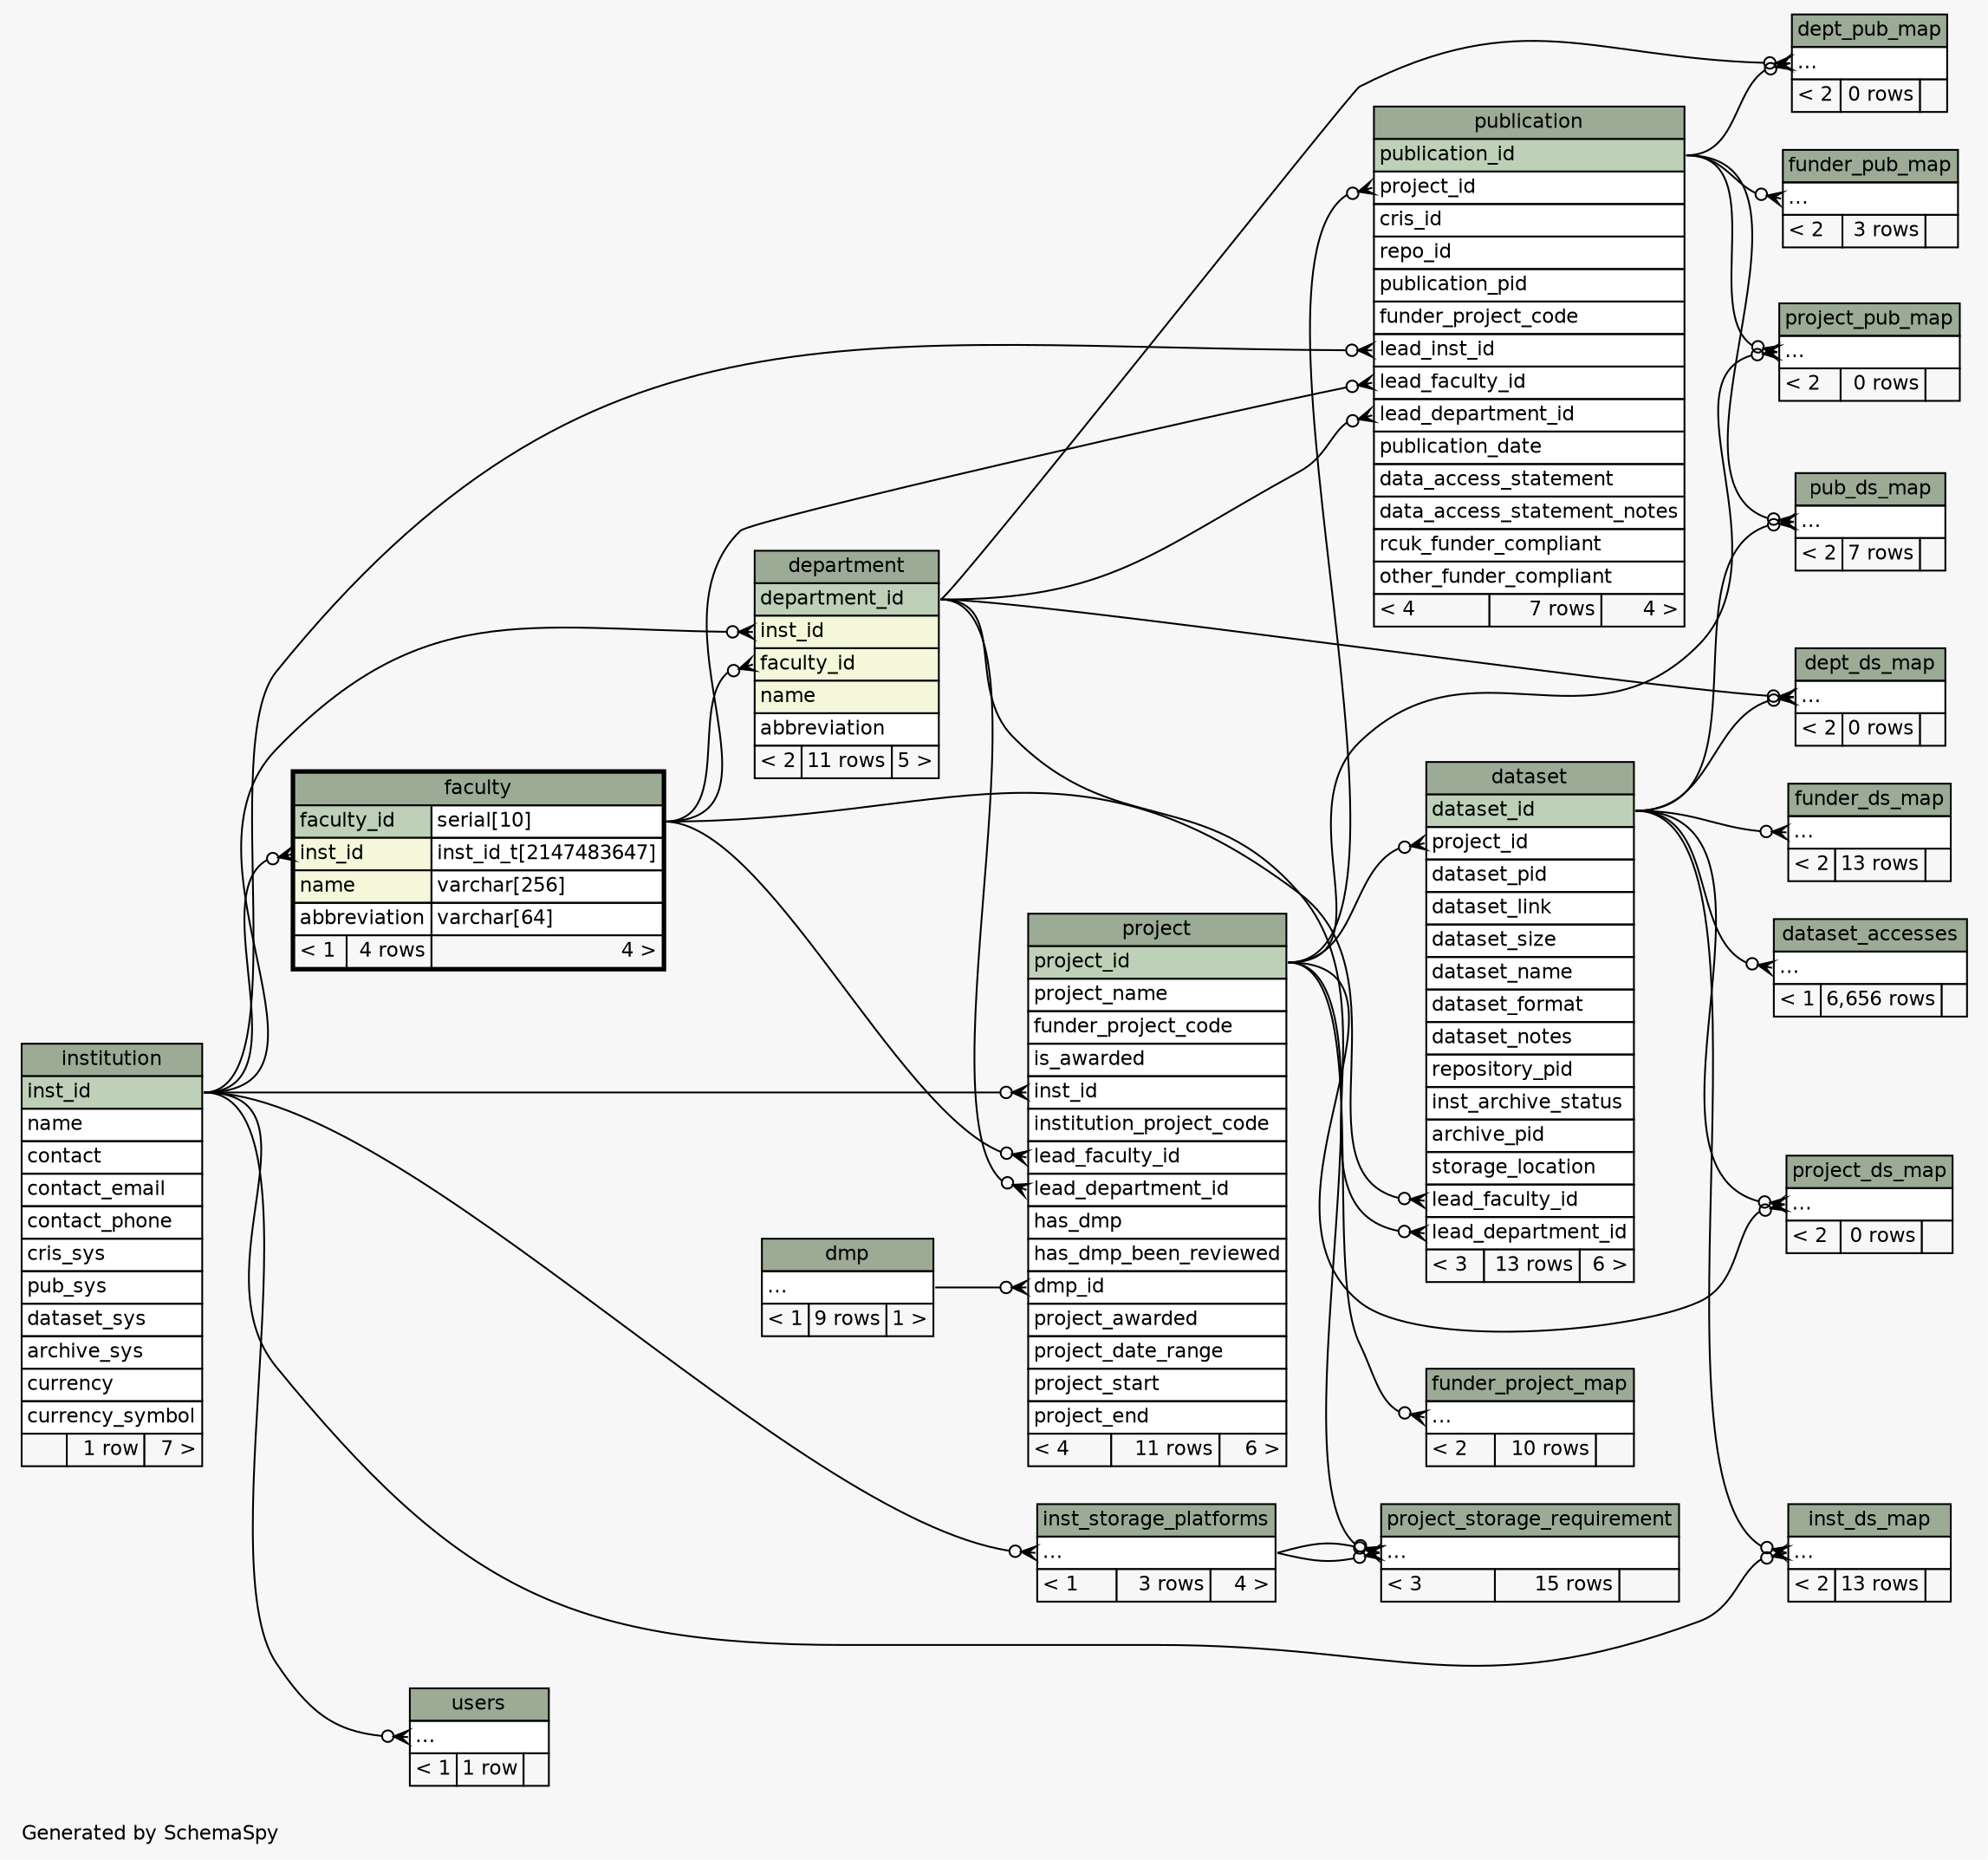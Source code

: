 // dot 2.36.0 on Linux 3.13.0-62-generic
// SchemaSpy rev 590
digraph "twoDegreesRelationshipsDiagram" {
  graph [
    rankdir="RL"
    bgcolor="#f7f7f7"
    label="\nGenerated by SchemaSpy"
    labeljust="l"
    nodesep="0.18"
    ranksep="0.46"
    fontname="Helvetica"
    fontsize="11"
  ];
  node [
    fontname="Helvetica"
    fontsize="11"
    shape="plaintext"
  ];
  edge [
    arrowsize="0.8"
  ];
  "dataset":"lead_department_id":w -> "department":"department_id":e [arrowhead=none dir=back arrowtail=crowodot];
  "dataset":"lead_faculty_id":w -> "faculty":"faculty_id.type":e [arrowhead=none dir=back arrowtail=crowodot];
  "dataset":"project_id":w -> "project":"project_id":e [arrowhead=none dir=back arrowtail=crowodot];
  "dataset_accesses":"elipses":w -> "dataset":"dataset_id":e [arrowhead=none dir=back arrowtail=crowodot];
  "department":"faculty_id":w -> "faculty":"faculty_id.type":e [arrowhead=none dir=back arrowtail=crowodot];
  "department":"inst_id":w -> "institution":"inst_id":e [arrowhead=none dir=back arrowtail=crowodot];
  "dept_ds_map":"elipses":w -> "dataset":"dataset_id":e [arrowhead=none dir=back arrowtail=crowodot];
  "dept_ds_map":"elipses":w -> "department":"department_id":e [arrowhead=none dir=back arrowtail=crowodot];
  "dept_pub_map":"elipses":w -> "department":"department_id":e [arrowhead=none dir=back arrowtail=crowodot];
  "dept_pub_map":"elipses":w -> "publication":"publication_id":e [arrowhead=none dir=back arrowtail=crowodot];
  "faculty":"inst_id":w -> "institution":"inst_id":e [arrowhead=none dir=back arrowtail=crowodot];
  "funder_ds_map":"elipses":w -> "dataset":"dataset_id":e [arrowhead=none dir=back arrowtail=crowodot];
  "funder_project_map":"elipses":w -> "project":"project_id":e [arrowhead=none dir=back arrowtail=crowodot];
  "funder_pub_map":"elipses":w -> "publication":"publication_id":e [arrowhead=none dir=back arrowtail=crowodot];
  "inst_ds_map":"elipses":w -> "dataset":"dataset_id":e [arrowhead=none dir=back arrowtail=crowodot];
  "inst_ds_map":"elipses":w -> "institution":"inst_id":e [arrowhead=none dir=back arrowtail=crowodot];
  "inst_storage_platforms":"elipses":w -> "institution":"inst_id":e [arrowhead=none dir=back arrowtail=crowodot];
  "project":"dmp_id":w -> "dmp":"elipses":e [arrowhead=none dir=back arrowtail=crowodot];
  "project":"inst_id":w -> "institution":"inst_id":e [arrowhead=none dir=back arrowtail=crowodot];
  "project":"lead_department_id":w -> "department":"department_id":e [arrowhead=none dir=back arrowtail=crowodot];
  "project":"lead_faculty_id":w -> "faculty":"faculty_id.type":e [arrowhead=none dir=back arrowtail=crowodot];
  "project_ds_map":"elipses":w -> "dataset":"dataset_id":e [arrowhead=none dir=back arrowtail=crowodot];
  "project_ds_map":"elipses":w -> "project":"project_id":e [arrowhead=none dir=back arrowtail=crowodot];
  "project_pub_map":"elipses":w -> "project":"project_id":e [arrowhead=none dir=back arrowtail=crowodot];
  "project_pub_map":"elipses":w -> "publication":"publication_id":e [arrowhead=none dir=back arrowtail=crowodot];
  "project_storage_requirement":"elipses":w -> "inst_storage_platforms":"elipses":e [arrowhead=none dir=back arrowtail=crowodot];
  "project_storage_requirement":"elipses":w -> "inst_storage_platforms":"elipses":e [arrowhead=none dir=back arrowtail=crowodot];
  "project_storage_requirement":"elipses":w -> "project":"project_id":e [arrowhead=none dir=back arrowtail=crowodot];
  "pub_ds_map":"elipses":w -> "dataset":"dataset_id":e [arrowhead=none dir=back arrowtail=crowodot];
  "pub_ds_map":"elipses":w -> "publication":"publication_id":e [arrowhead=none dir=back arrowtail=crowodot];
  "publication":"lead_department_id":w -> "department":"department_id":e [arrowhead=none dir=back arrowtail=crowodot];
  "publication":"lead_faculty_id":w -> "faculty":"faculty_id.type":e [arrowhead=none dir=back arrowtail=crowodot];
  "publication":"lead_inst_id":w -> "institution":"inst_id":e [arrowhead=none dir=back arrowtail=crowodot];
  "publication":"project_id":w -> "project":"project_id":e [arrowhead=none dir=back arrowtail=crowodot];
  "users":"elipses":w -> "institution":"inst_id":e [arrowhead=none dir=back arrowtail=crowodot];
  "dataset" [
    label=<
    <TABLE BORDER="0" CELLBORDER="1" CELLSPACING="0" BGCOLOR="#ffffff">
      <TR><TD COLSPAN="3" BGCOLOR="#9bab96" ALIGN="CENTER">dataset</TD></TR>
      <TR><TD PORT="dataset_id" COLSPAN="3" BGCOLOR="#bed1b8" ALIGN="LEFT">dataset_id</TD></TR>
      <TR><TD PORT="project_id" COLSPAN="3" ALIGN="LEFT">project_id</TD></TR>
      <TR><TD PORT="dataset_pid" COLSPAN="3" ALIGN="LEFT">dataset_pid</TD></TR>
      <TR><TD PORT="dataset_link" COLSPAN="3" ALIGN="LEFT">dataset_link</TD></TR>
      <TR><TD PORT="dataset_size" COLSPAN="3" ALIGN="LEFT">dataset_size</TD></TR>
      <TR><TD PORT="dataset_name" COLSPAN="3" ALIGN="LEFT">dataset_name</TD></TR>
      <TR><TD PORT="dataset_format" COLSPAN="3" ALIGN="LEFT">dataset_format</TD></TR>
      <TR><TD PORT="dataset_notes" COLSPAN="3" ALIGN="LEFT">dataset_notes</TD></TR>
      <TR><TD PORT="repository_pid" COLSPAN="3" ALIGN="LEFT">repository_pid</TD></TR>
      <TR><TD PORT="inst_archive_status" COLSPAN="3" ALIGN="LEFT">inst_archive_status</TD></TR>
      <TR><TD PORT="archive_pid" COLSPAN="3" ALIGN="LEFT">archive_pid</TD></TR>
      <TR><TD PORT="storage_location" COLSPAN="3" ALIGN="LEFT">storage_location</TD></TR>
      <TR><TD PORT="lead_faculty_id" COLSPAN="3" ALIGN="LEFT">lead_faculty_id</TD></TR>
      <TR><TD PORT="lead_department_id" COLSPAN="3" ALIGN="LEFT">lead_department_id</TD></TR>
      <TR><TD ALIGN="LEFT" BGCOLOR="#f7f7f7">&lt; 3</TD><TD ALIGN="RIGHT" BGCOLOR="#f7f7f7">13 rows</TD><TD ALIGN="RIGHT" BGCOLOR="#f7f7f7">6 &gt;</TD></TR>
    </TABLE>>
    URL="dataset.html"
    tooltip="dataset"
  ];
  "dataset_accesses" [
    label=<
    <TABLE BORDER="0" CELLBORDER="1" CELLSPACING="0" BGCOLOR="#ffffff">
      <TR><TD COLSPAN="3" BGCOLOR="#9bab96" ALIGN="CENTER">dataset_accesses</TD></TR>
      <TR><TD PORT="elipses" COLSPAN="3" ALIGN="LEFT">...</TD></TR>
      <TR><TD ALIGN="LEFT" BGCOLOR="#f7f7f7">&lt; 1</TD><TD ALIGN="RIGHT" BGCOLOR="#f7f7f7">6,656 rows</TD><TD ALIGN="RIGHT" BGCOLOR="#f7f7f7">  </TD></TR>
    </TABLE>>
    URL="dataset_accesses.html"
    tooltip="dataset_accesses"
  ];
  "department" [
    label=<
    <TABLE BORDER="0" CELLBORDER="1" CELLSPACING="0" BGCOLOR="#ffffff">
      <TR><TD COLSPAN="3" BGCOLOR="#9bab96" ALIGN="CENTER">department</TD></TR>
      <TR><TD PORT="department_id" COLSPAN="3" BGCOLOR="#bed1b8" ALIGN="LEFT">department_id</TD></TR>
      <TR><TD PORT="inst_id" COLSPAN="3" BGCOLOR="#f4f7da" ALIGN="LEFT">inst_id</TD></TR>
      <TR><TD PORT="faculty_id" COLSPAN="3" BGCOLOR="#f4f7da" ALIGN="LEFT">faculty_id</TD></TR>
      <TR><TD PORT="name" COLSPAN="3" BGCOLOR="#f4f7da" ALIGN="LEFT">name</TD></TR>
      <TR><TD PORT="abbreviation" COLSPAN="3" ALIGN="LEFT">abbreviation</TD></TR>
      <TR><TD ALIGN="LEFT" BGCOLOR="#f7f7f7">&lt; 2</TD><TD ALIGN="RIGHT" BGCOLOR="#f7f7f7">11 rows</TD><TD ALIGN="RIGHT" BGCOLOR="#f7f7f7">5 &gt;</TD></TR>
    </TABLE>>
    URL="department.html"
    tooltip="department"
  ];
  "dept_ds_map" [
    label=<
    <TABLE BORDER="0" CELLBORDER="1" CELLSPACING="0" BGCOLOR="#ffffff">
      <TR><TD COLSPAN="3" BGCOLOR="#9bab96" ALIGN="CENTER">dept_ds_map</TD></TR>
      <TR><TD PORT="elipses" COLSPAN="3" ALIGN="LEFT">...</TD></TR>
      <TR><TD ALIGN="LEFT" BGCOLOR="#f7f7f7">&lt; 2</TD><TD ALIGN="RIGHT" BGCOLOR="#f7f7f7">0 rows</TD><TD ALIGN="RIGHT" BGCOLOR="#f7f7f7">  </TD></TR>
    </TABLE>>
    URL="dept_ds_map.html"
    tooltip="dept_ds_map"
  ];
  "dept_pub_map" [
    label=<
    <TABLE BORDER="0" CELLBORDER="1" CELLSPACING="0" BGCOLOR="#ffffff">
      <TR><TD COLSPAN="3" BGCOLOR="#9bab96" ALIGN="CENTER">dept_pub_map</TD></TR>
      <TR><TD PORT="elipses" COLSPAN="3" ALIGN="LEFT">...</TD></TR>
      <TR><TD ALIGN="LEFT" BGCOLOR="#f7f7f7">&lt; 2</TD><TD ALIGN="RIGHT" BGCOLOR="#f7f7f7">0 rows</TD><TD ALIGN="RIGHT" BGCOLOR="#f7f7f7">  </TD></TR>
    </TABLE>>
    URL="dept_pub_map.html"
    tooltip="dept_pub_map"
  ];
  "dmp" [
    label=<
    <TABLE BORDER="0" CELLBORDER="1" CELLSPACING="0" BGCOLOR="#ffffff">
      <TR><TD COLSPAN="3" BGCOLOR="#9bab96" ALIGN="CENTER">dmp</TD></TR>
      <TR><TD PORT="elipses" COLSPAN="3" ALIGN="LEFT">...</TD></TR>
      <TR><TD ALIGN="LEFT" BGCOLOR="#f7f7f7">&lt; 1</TD><TD ALIGN="RIGHT" BGCOLOR="#f7f7f7">9 rows</TD><TD ALIGN="RIGHT" BGCOLOR="#f7f7f7">1 &gt;</TD></TR>
    </TABLE>>
    URL="dmp.html"
    tooltip="dmp"
  ];
  "faculty" [
    label=<
    <TABLE BORDER="2" CELLBORDER="1" CELLSPACING="0" BGCOLOR="#ffffff">
      <TR><TD COLSPAN="3" BGCOLOR="#9bab96" ALIGN="CENTER">faculty</TD></TR>
      <TR><TD PORT="faculty_id" COLSPAN="2" BGCOLOR="#bed1b8" ALIGN="LEFT">faculty_id</TD><TD PORT="faculty_id.type" ALIGN="LEFT">serial[10]</TD></TR>
      <TR><TD PORT="inst_id" COLSPAN="2" BGCOLOR="#f4f7da" ALIGN="LEFT">inst_id</TD><TD PORT="inst_id.type" ALIGN="LEFT">inst_id_t[2147483647]</TD></TR>
      <TR><TD PORT="name" COLSPAN="2" BGCOLOR="#f4f7da" ALIGN="LEFT">name</TD><TD PORT="name.type" ALIGN="LEFT">varchar[256]</TD></TR>
      <TR><TD PORT="abbreviation" COLSPAN="2" ALIGN="LEFT">abbreviation</TD><TD PORT="abbreviation.type" ALIGN="LEFT">varchar[64]</TD></TR>
      <TR><TD ALIGN="LEFT" BGCOLOR="#f7f7f7">&lt; 1</TD><TD ALIGN="RIGHT" BGCOLOR="#f7f7f7">4 rows</TD><TD ALIGN="RIGHT" BGCOLOR="#f7f7f7">4 &gt;</TD></TR>
    </TABLE>>
    URL="faculty.html"
    tooltip="faculty"
  ];
  "funder_ds_map" [
    label=<
    <TABLE BORDER="0" CELLBORDER="1" CELLSPACING="0" BGCOLOR="#ffffff">
      <TR><TD COLSPAN="3" BGCOLOR="#9bab96" ALIGN="CENTER">funder_ds_map</TD></TR>
      <TR><TD PORT="elipses" COLSPAN="3" ALIGN="LEFT">...</TD></TR>
      <TR><TD ALIGN="LEFT" BGCOLOR="#f7f7f7">&lt; 2</TD><TD ALIGN="RIGHT" BGCOLOR="#f7f7f7">13 rows</TD><TD ALIGN="RIGHT" BGCOLOR="#f7f7f7">  </TD></TR>
    </TABLE>>
    URL="funder_ds_map.html"
    tooltip="funder_ds_map"
  ];
  "funder_project_map" [
    label=<
    <TABLE BORDER="0" CELLBORDER="1" CELLSPACING="0" BGCOLOR="#ffffff">
      <TR><TD COLSPAN="3" BGCOLOR="#9bab96" ALIGN="CENTER">funder_project_map</TD></TR>
      <TR><TD PORT="elipses" COLSPAN="3" ALIGN="LEFT">...</TD></TR>
      <TR><TD ALIGN="LEFT" BGCOLOR="#f7f7f7">&lt; 2</TD><TD ALIGN="RIGHT" BGCOLOR="#f7f7f7">10 rows</TD><TD ALIGN="RIGHT" BGCOLOR="#f7f7f7">  </TD></TR>
    </TABLE>>
    URL="funder_project_map.html"
    tooltip="funder_project_map"
  ];
  "funder_pub_map" [
    label=<
    <TABLE BORDER="0" CELLBORDER="1" CELLSPACING="0" BGCOLOR="#ffffff">
      <TR><TD COLSPAN="3" BGCOLOR="#9bab96" ALIGN="CENTER">funder_pub_map</TD></TR>
      <TR><TD PORT="elipses" COLSPAN="3" ALIGN="LEFT">...</TD></TR>
      <TR><TD ALIGN="LEFT" BGCOLOR="#f7f7f7">&lt; 2</TD><TD ALIGN="RIGHT" BGCOLOR="#f7f7f7">3 rows</TD><TD ALIGN="RIGHT" BGCOLOR="#f7f7f7">  </TD></TR>
    </TABLE>>
    URL="funder_pub_map.html"
    tooltip="funder_pub_map"
  ];
  "inst_ds_map" [
    label=<
    <TABLE BORDER="0" CELLBORDER="1" CELLSPACING="0" BGCOLOR="#ffffff">
      <TR><TD COLSPAN="3" BGCOLOR="#9bab96" ALIGN="CENTER">inst_ds_map</TD></TR>
      <TR><TD PORT="elipses" COLSPAN="3" ALIGN="LEFT">...</TD></TR>
      <TR><TD ALIGN="LEFT" BGCOLOR="#f7f7f7">&lt; 2</TD><TD ALIGN="RIGHT" BGCOLOR="#f7f7f7">13 rows</TD><TD ALIGN="RIGHT" BGCOLOR="#f7f7f7">  </TD></TR>
    </TABLE>>
    URL="inst_ds_map.html"
    tooltip="inst_ds_map"
  ];
  "inst_storage_platforms" [
    label=<
    <TABLE BORDER="0" CELLBORDER="1" CELLSPACING="0" BGCOLOR="#ffffff">
      <TR><TD COLSPAN="3" BGCOLOR="#9bab96" ALIGN="CENTER">inst_storage_platforms</TD></TR>
      <TR><TD PORT="elipses" COLSPAN="3" ALIGN="LEFT">...</TD></TR>
      <TR><TD ALIGN="LEFT" BGCOLOR="#f7f7f7">&lt; 1</TD><TD ALIGN="RIGHT" BGCOLOR="#f7f7f7">3 rows</TD><TD ALIGN="RIGHT" BGCOLOR="#f7f7f7">4 &gt;</TD></TR>
    </TABLE>>
    URL="inst_storage_platforms.html"
    tooltip="inst_storage_platforms"
  ];
  "institution" [
    label=<
    <TABLE BORDER="0" CELLBORDER="1" CELLSPACING="0" BGCOLOR="#ffffff">
      <TR><TD COLSPAN="3" BGCOLOR="#9bab96" ALIGN="CENTER">institution</TD></TR>
      <TR><TD PORT="inst_id" COLSPAN="3" BGCOLOR="#bed1b8" ALIGN="LEFT">inst_id</TD></TR>
      <TR><TD PORT="name" COLSPAN="3" ALIGN="LEFT">name</TD></TR>
      <TR><TD PORT="contact" COLSPAN="3" ALIGN="LEFT">contact</TD></TR>
      <TR><TD PORT="contact_email" COLSPAN="3" ALIGN="LEFT">contact_email</TD></TR>
      <TR><TD PORT="contact_phone" COLSPAN="3" ALIGN="LEFT">contact_phone</TD></TR>
      <TR><TD PORT="cris_sys" COLSPAN="3" ALIGN="LEFT">cris_sys</TD></TR>
      <TR><TD PORT="pub_sys" COLSPAN="3" ALIGN="LEFT">pub_sys</TD></TR>
      <TR><TD PORT="dataset_sys" COLSPAN="3" ALIGN="LEFT">dataset_sys</TD></TR>
      <TR><TD PORT="archive_sys" COLSPAN="3" ALIGN="LEFT">archive_sys</TD></TR>
      <TR><TD PORT="currency" COLSPAN="3" ALIGN="LEFT">currency</TD></TR>
      <TR><TD PORT="currency_symbol" COLSPAN="3" ALIGN="LEFT">currency_symbol</TD></TR>
      <TR><TD ALIGN="LEFT" BGCOLOR="#f7f7f7">  </TD><TD ALIGN="RIGHT" BGCOLOR="#f7f7f7">1 row</TD><TD ALIGN="RIGHT" BGCOLOR="#f7f7f7">7 &gt;</TD></TR>
    </TABLE>>
    URL="institution.html"
    tooltip="institution"
  ];
  "project" [
    label=<
    <TABLE BORDER="0" CELLBORDER="1" CELLSPACING="0" BGCOLOR="#ffffff">
      <TR><TD COLSPAN="3" BGCOLOR="#9bab96" ALIGN="CENTER">project</TD></TR>
      <TR><TD PORT="project_id" COLSPAN="3" BGCOLOR="#bed1b8" ALIGN="LEFT">project_id</TD></TR>
      <TR><TD PORT="project_name" COLSPAN="3" ALIGN="LEFT">project_name</TD></TR>
      <TR><TD PORT="funder_project_code" COLSPAN="3" ALIGN="LEFT">funder_project_code</TD></TR>
      <TR><TD PORT="is_awarded" COLSPAN="3" ALIGN="LEFT">is_awarded</TD></TR>
      <TR><TD PORT="inst_id" COLSPAN="3" ALIGN="LEFT">inst_id</TD></TR>
      <TR><TD PORT="institution_project_code" COLSPAN="3" ALIGN="LEFT">institution_project_code</TD></TR>
      <TR><TD PORT="lead_faculty_id" COLSPAN="3" ALIGN="LEFT">lead_faculty_id</TD></TR>
      <TR><TD PORT="lead_department_id" COLSPAN="3" ALIGN="LEFT">lead_department_id</TD></TR>
      <TR><TD PORT="has_dmp" COLSPAN="3" ALIGN="LEFT">has_dmp</TD></TR>
      <TR><TD PORT="has_dmp_been_reviewed" COLSPAN="3" ALIGN="LEFT">has_dmp_been_reviewed</TD></TR>
      <TR><TD PORT="dmp_id" COLSPAN="3" ALIGN="LEFT">dmp_id</TD></TR>
      <TR><TD PORT="project_awarded" COLSPAN="3" ALIGN="LEFT">project_awarded</TD></TR>
      <TR><TD PORT="project_date_range" COLSPAN="3" ALIGN="LEFT">project_date_range</TD></TR>
      <TR><TD PORT="project_start" COLSPAN="3" ALIGN="LEFT">project_start</TD></TR>
      <TR><TD PORT="project_end" COLSPAN="3" ALIGN="LEFT">project_end</TD></TR>
      <TR><TD ALIGN="LEFT" BGCOLOR="#f7f7f7">&lt; 4</TD><TD ALIGN="RIGHT" BGCOLOR="#f7f7f7">11 rows</TD><TD ALIGN="RIGHT" BGCOLOR="#f7f7f7">6 &gt;</TD></TR>
    </TABLE>>
    URL="project.html"
    tooltip="project"
  ];
  "project_ds_map" [
    label=<
    <TABLE BORDER="0" CELLBORDER="1" CELLSPACING="0" BGCOLOR="#ffffff">
      <TR><TD COLSPAN="3" BGCOLOR="#9bab96" ALIGN="CENTER">project_ds_map</TD></TR>
      <TR><TD PORT="elipses" COLSPAN="3" ALIGN="LEFT">...</TD></TR>
      <TR><TD ALIGN="LEFT" BGCOLOR="#f7f7f7">&lt; 2</TD><TD ALIGN="RIGHT" BGCOLOR="#f7f7f7">0 rows</TD><TD ALIGN="RIGHT" BGCOLOR="#f7f7f7">  </TD></TR>
    </TABLE>>
    URL="project_ds_map.html"
    tooltip="project_ds_map"
  ];
  "project_pub_map" [
    label=<
    <TABLE BORDER="0" CELLBORDER="1" CELLSPACING="0" BGCOLOR="#ffffff">
      <TR><TD COLSPAN="3" BGCOLOR="#9bab96" ALIGN="CENTER">project_pub_map</TD></TR>
      <TR><TD PORT="elipses" COLSPAN="3" ALIGN="LEFT">...</TD></TR>
      <TR><TD ALIGN="LEFT" BGCOLOR="#f7f7f7">&lt; 2</TD><TD ALIGN="RIGHT" BGCOLOR="#f7f7f7">0 rows</TD><TD ALIGN="RIGHT" BGCOLOR="#f7f7f7">  </TD></TR>
    </TABLE>>
    URL="project_pub_map.html"
    tooltip="project_pub_map"
  ];
  "project_storage_requirement" [
    label=<
    <TABLE BORDER="0" CELLBORDER="1" CELLSPACING="0" BGCOLOR="#ffffff">
      <TR><TD COLSPAN="3" BGCOLOR="#9bab96" ALIGN="CENTER">project_storage_requirement</TD></TR>
      <TR><TD PORT="elipses" COLSPAN="3" ALIGN="LEFT">...</TD></TR>
      <TR><TD ALIGN="LEFT" BGCOLOR="#f7f7f7">&lt; 3</TD><TD ALIGN="RIGHT" BGCOLOR="#f7f7f7">15 rows</TD><TD ALIGN="RIGHT" BGCOLOR="#f7f7f7">  </TD></TR>
    </TABLE>>
    URL="project_storage_requirement.html"
    tooltip="project_storage_requirement"
  ];
  "pub_ds_map" [
    label=<
    <TABLE BORDER="0" CELLBORDER="1" CELLSPACING="0" BGCOLOR="#ffffff">
      <TR><TD COLSPAN="3" BGCOLOR="#9bab96" ALIGN="CENTER">pub_ds_map</TD></TR>
      <TR><TD PORT="elipses" COLSPAN="3" ALIGN="LEFT">...</TD></TR>
      <TR><TD ALIGN="LEFT" BGCOLOR="#f7f7f7">&lt; 2</TD><TD ALIGN="RIGHT" BGCOLOR="#f7f7f7">7 rows</TD><TD ALIGN="RIGHT" BGCOLOR="#f7f7f7">  </TD></TR>
    </TABLE>>
    URL="pub_ds_map.html"
    tooltip="pub_ds_map"
  ];
  "publication" [
    label=<
    <TABLE BORDER="0" CELLBORDER="1" CELLSPACING="0" BGCOLOR="#ffffff">
      <TR><TD COLSPAN="3" BGCOLOR="#9bab96" ALIGN="CENTER">publication</TD></TR>
      <TR><TD PORT="publication_id" COLSPAN="3" BGCOLOR="#bed1b8" ALIGN="LEFT">publication_id</TD></TR>
      <TR><TD PORT="project_id" COLSPAN="3" ALIGN="LEFT">project_id</TD></TR>
      <TR><TD PORT="cris_id" COLSPAN="3" ALIGN="LEFT">cris_id</TD></TR>
      <TR><TD PORT="repo_id" COLSPAN="3" ALIGN="LEFT">repo_id</TD></TR>
      <TR><TD PORT="publication_pid" COLSPAN="3" ALIGN="LEFT">publication_pid</TD></TR>
      <TR><TD PORT="funder_project_code" COLSPAN="3" ALIGN="LEFT">funder_project_code</TD></TR>
      <TR><TD PORT="lead_inst_id" COLSPAN="3" ALIGN="LEFT">lead_inst_id</TD></TR>
      <TR><TD PORT="lead_faculty_id" COLSPAN="3" ALIGN="LEFT">lead_faculty_id</TD></TR>
      <TR><TD PORT="lead_department_id" COLSPAN="3" ALIGN="LEFT">lead_department_id</TD></TR>
      <TR><TD PORT="publication_date" COLSPAN="3" ALIGN="LEFT">publication_date</TD></TR>
      <TR><TD PORT="data_access_statement" COLSPAN="3" ALIGN="LEFT">data_access_statement</TD></TR>
      <TR><TD PORT="data_access_statement_notes" COLSPAN="3" ALIGN="LEFT">data_access_statement_notes</TD></TR>
      <TR><TD PORT="rcuk_funder_compliant" COLSPAN="3" ALIGN="LEFT">rcuk_funder_compliant</TD></TR>
      <TR><TD PORT="other_funder_compliant" COLSPAN="3" ALIGN="LEFT">other_funder_compliant</TD></TR>
      <TR><TD ALIGN="LEFT" BGCOLOR="#f7f7f7">&lt; 4</TD><TD ALIGN="RIGHT" BGCOLOR="#f7f7f7">7 rows</TD><TD ALIGN="RIGHT" BGCOLOR="#f7f7f7">4 &gt;</TD></TR>
    </TABLE>>
    URL="publication.html"
    tooltip="publication"
  ];
  "users" [
    label=<
    <TABLE BORDER="0" CELLBORDER="1" CELLSPACING="0" BGCOLOR="#ffffff">
      <TR><TD COLSPAN="3" BGCOLOR="#9bab96" ALIGN="CENTER">users</TD></TR>
      <TR><TD PORT="elipses" COLSPAN="3" ALIGN="LEFT">...</TD></TR>
      <TR><TD ALIGN="LEFT" BGCOLOR="#f7f7f7">&lt; 1</TD><TD ALIGN="RIGHT" BGCOLOR="#f7f7f7">1 row</TD><TD ALIGN="RIGHT" BGCOLOR="#f7f7f7">  </TD></TR>
    </TABLE>>
    URL="users.html"
    tooltip="users"
  ];
}
